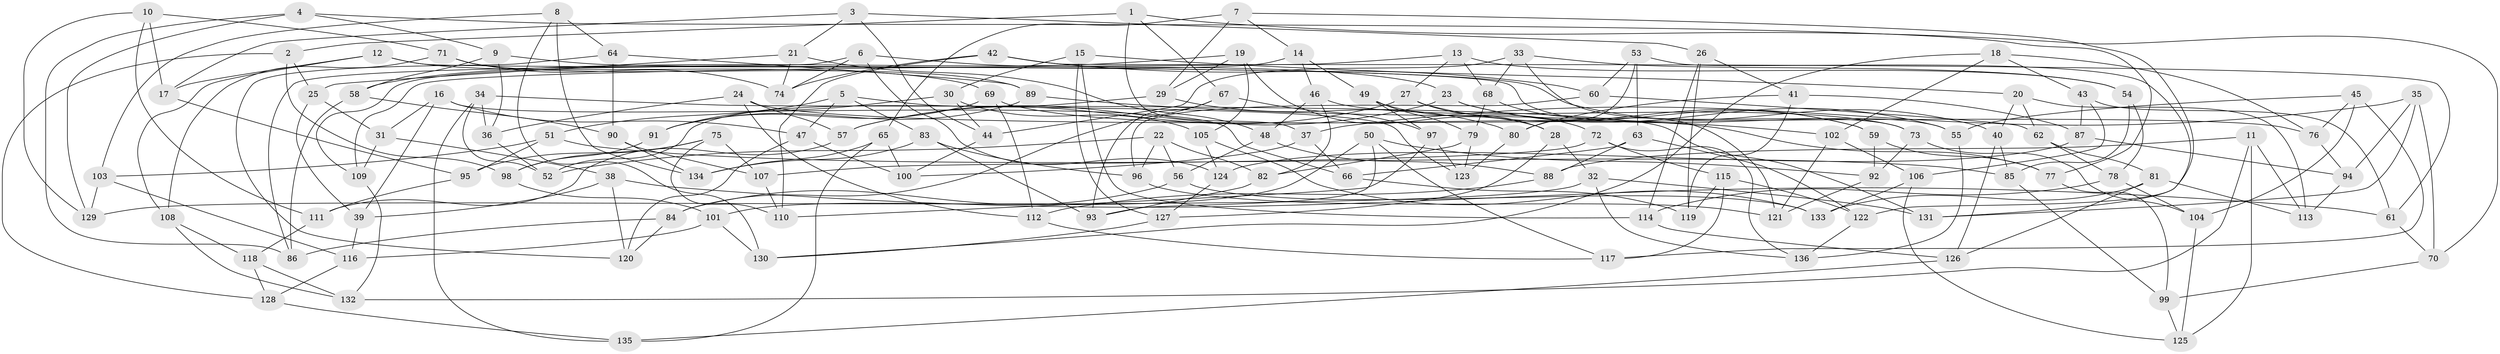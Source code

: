// coarse degree distribution, {6: 0.5294117647058824, 4: 0.4, 5: 0.07058823529411765}
// Generated by graph-tools (version 1.1) at 2025/52/02/27/25 19:52:28]
// undirected, 136 vertices, 272 edges
graph export_dot {
graph [start="1"]
  node [color=gray90,style=filled];
  1;
  2;
  3;
  4;
  5;
  6;
  7;
  8;
  9;
  10;
  11;
  12;
  13;
  14;
  15;
  16;
  17;
  18;
  19;
  20;
  21;
  22;
  23;
  24;
  25;
  26;
  27;
  28;
  29;
  30;
  31;
  32;
  33;
  34;
  35;
  36;
  37;
  38;
  39;
  40;
  41;
  42;
  43;
  44;
  45;
  46;
  47;
  48;
  49;
  50;
  51;
  52;
  53;
  54;
  55;
  56;
  57;
  58;
  59;
  60;
  61;
  62;
  63;
  64;
  65;
  66;
  67;
  68;
  69;
  70;
  71;
  72;
  73;
  74;
  75;
  76;
  77;
  78;
  79;
  80;
  81;
  82;
  83;
  84;
  85;
  86;
  87;
  88;
  89;
  90;
  91;
  92;
  93;
  94;
  95;
  96;
  97;
  98;
  99;
  100;
  101;
  102;
  103;
  104;
  105;
  106;
  107;
  108;
  109;
  110;
  111;
  112;
  113;
  114;
  115;
  116;
  117;
  118;
  119;
  120;
  121;
  122;
  123;
  124;
  125;
  126;
  127;
  128;
  129;
  130;
  131;
  132;
  133;
  134;
  135;
  136;
  1 -- 70;
  1 -- 37;
  1 -- 67;
  1 -- 2;
  2 -- 25;
  2 -- 128;
  2 -- 98;
  3 -- 21;
  3 -- 26;
  3 -- 44;
  3 -- 17;
  4 -- 129;
  4 -- 86;
  4 -- 77;
  4 -- 9;
  5 -- 123;
  5 -- 83;
  5 -- 47;
  5 -- 51;
  6 -- 86;
  6 -- 74;
  6 -- 23;
  6 -- 124;
  7 -- 14;
  7 -- 122;
  7 -- 29;
  7 -- 65;
  8 -- 64;
  8 -- 130;
  8 -- 103;
  8 -- 134;
  9 -- 36;
  9 -- 40;
  9 -- 58;
  10 -- 71;
  10 -- 129;
  10 -- 17;
  10 -- 111;
  11 -- 132;
  11 -- 113;
  11 -- 125;
  11 -- 88;
  12 -- 17;
  12 -- 55;
  12 -- 108;
  12 -- 69;
  13 -- 27;
  13 -- 68;
  13 -- 54;
  13 -- 109;
  14 -- 46;
  14 -- 109;
  14 -- 49;
  15 -- 20;
  15 -- 114;
  15 -- 127;
  15 -- 30;
  16 -- 47;
  16 -- 31;
  16 -- 66;
  16 -- 39;
  17 -- 95;
  18 -- 102;
  18 -- 43;
  18 -- 76;
  18 -- 130;
  19 -- 58;
  19 -- 105;
  19 -- 29;
  19 -- 28;
  20 -- 40;
  20 -- 113;
  20 -- 62;
  21 -- 74;
  21 -- 25;
  21 -- 48;
  22 -- 82;
  22 -- 52;
  22 -- 56;
  22 -- 96;
  23 -- 55;
  23 -- 59;
  23 -- 57;
  24 -- 76;
  24 -- 112;
  24 -- 36;
  24 -- 57;
  25 -- 39;
  25 -- 31;
  26 -- 119;
  26 -- 114;
  26 -- 41;
  27 -- 28;
  27 -- 57;
  27 -- 59;
  28 -- 127;
  28 -- 32;
  29 -- 80;
  29 -- 52;
  30 -- 105;
  30 -- 91;
  30 -- 44;
  31 -- 38;
  31 -- 109;
  32 -- 129;
  32 -- 136;
  32 -- 131;
  33 -- 54;
  33 -- 44;
  33 -- 73;
  33 -- 68;
  34 -- 131;
  34 -- 135;
  34 -- 36;
  34 -- 52;
  35 -- 94;
  35 -- 70;
  35 -- 37;
  35 -- 131;
  36 -- 52;
  37 -- 100;
  37 -- 66;
  38 -- 39;
  38 -- 61;
  38 -- 120;
  39 -- 116;
  40 -- 126;
  40 -- 85;
  41 -- 87;
  41 -- 119;
  41 -- 80;
  42 -- 110;
  42 -- 60;
  42 -- 74;
  42 -- 61;
  43 -- 87;
  43 -- 106;
  43 -- 61;
  44 -- 100;
  45 -- 104;
  45 -- 117;
  45 -- 55;
  45 -- 76;
  46 -- 48;
  46 -- 82;
  46 -- 73;
  47 -- 100;
  47 -- 120;
  48 -- 56;
  48 -- 88;
  49 -- 79;
  49 -- 97;
  49 -- 72;
  50 -- 101;
  50 -- 93;
  50 -- 117;
  50 -- 92;
  51 -- 95;
  51 -- 85;
  51 -- 103;
  53 -- 80;
  53 -- 60;
  53 -- 63;
  53 -- 131;
  54 -- 78;
  54 -- 85;
  55 -- 136;
  56 -- 84;
  56 -- 133;
  57 -- 111;
  58 -- 86;
  58 -- 90;
  59 -- 92;
  59 -- 77;
  60 -- 62;
  60 -- 96;
  61 -- 70;
  62 -- 78;
  62 -- 81;
  63 -- 66;
  63 -- 122;
  63 -- 88;
  64 -- 90;
  64 -- 89;
  64 -- 120;
  65 -- 135;
  65 -- 134;
  65 -- 100;
  66 -- 119;
  67 -- 93;
  67 -- 84;
  67 -- 97;
  68 -- 121;
  68 -- 79;
  69 -- 77;
  69 -- 91;
  69 -- 112;
  70 -- 99;
  71 -- 108;
  71 -- 74;
  71 -- 89;
  72 -- 115;
  72 -- 136;
  72 -- 107;
  73 -- 104;
  73 -- 92;
  75 -- 107;
  75 -- 98;
  75 -- 95;
  75 -- 110;
  76 -- 94;
  77 -- 99;
  78 -- 114;
  78 -- 104;
  79 -- 123;
  79 -- 82;
  80 -- 123;
  81 -- 133;
  81 -- 113;
  81 -- 126;
  82 -- 93;
  83 -- 134;
  83 -- 93;
  83 -- 96;
  84 -- 86;
  84 -- 120;
  85 -- 99;
  87 -- 94;
  87 -- 124;
  88 -- 112;
  89 -- 102;
  89 -- 91;
  90 -- 107;
  90 -- 134;
  91 -- 98;
  92 -- 121;
  94 -- 113;
  95 -- 111;
  96 -- 121;
  97 -- 110;
  97 -- 123;
  98 -- 101;
  99 -- 125;
  101 -- 116;
  101 -- 130;
  102 -- 121;
  102 -- 106;
  103 -- 116;
  103 -- 129;
  104 -- 125;
  105 -- 124;
  105 -- 133;
  106 -- 133;
  106 -- 125;
  107 -- 110;
  108 -- 118;
  108 -- 132;
  109 -- 132;
  111 -- 118;
  112 -- 117;
  114 -- 126;
  115 -- 119;
  115 -- 117;
  115 -- 122;
  116 -- 128;
  118 -- 128;
  118 -- 132;
  122 -- 136;
  124 -- 127;
  126 -- 135;
  127 -- 130;
  128 -- 135;
}
